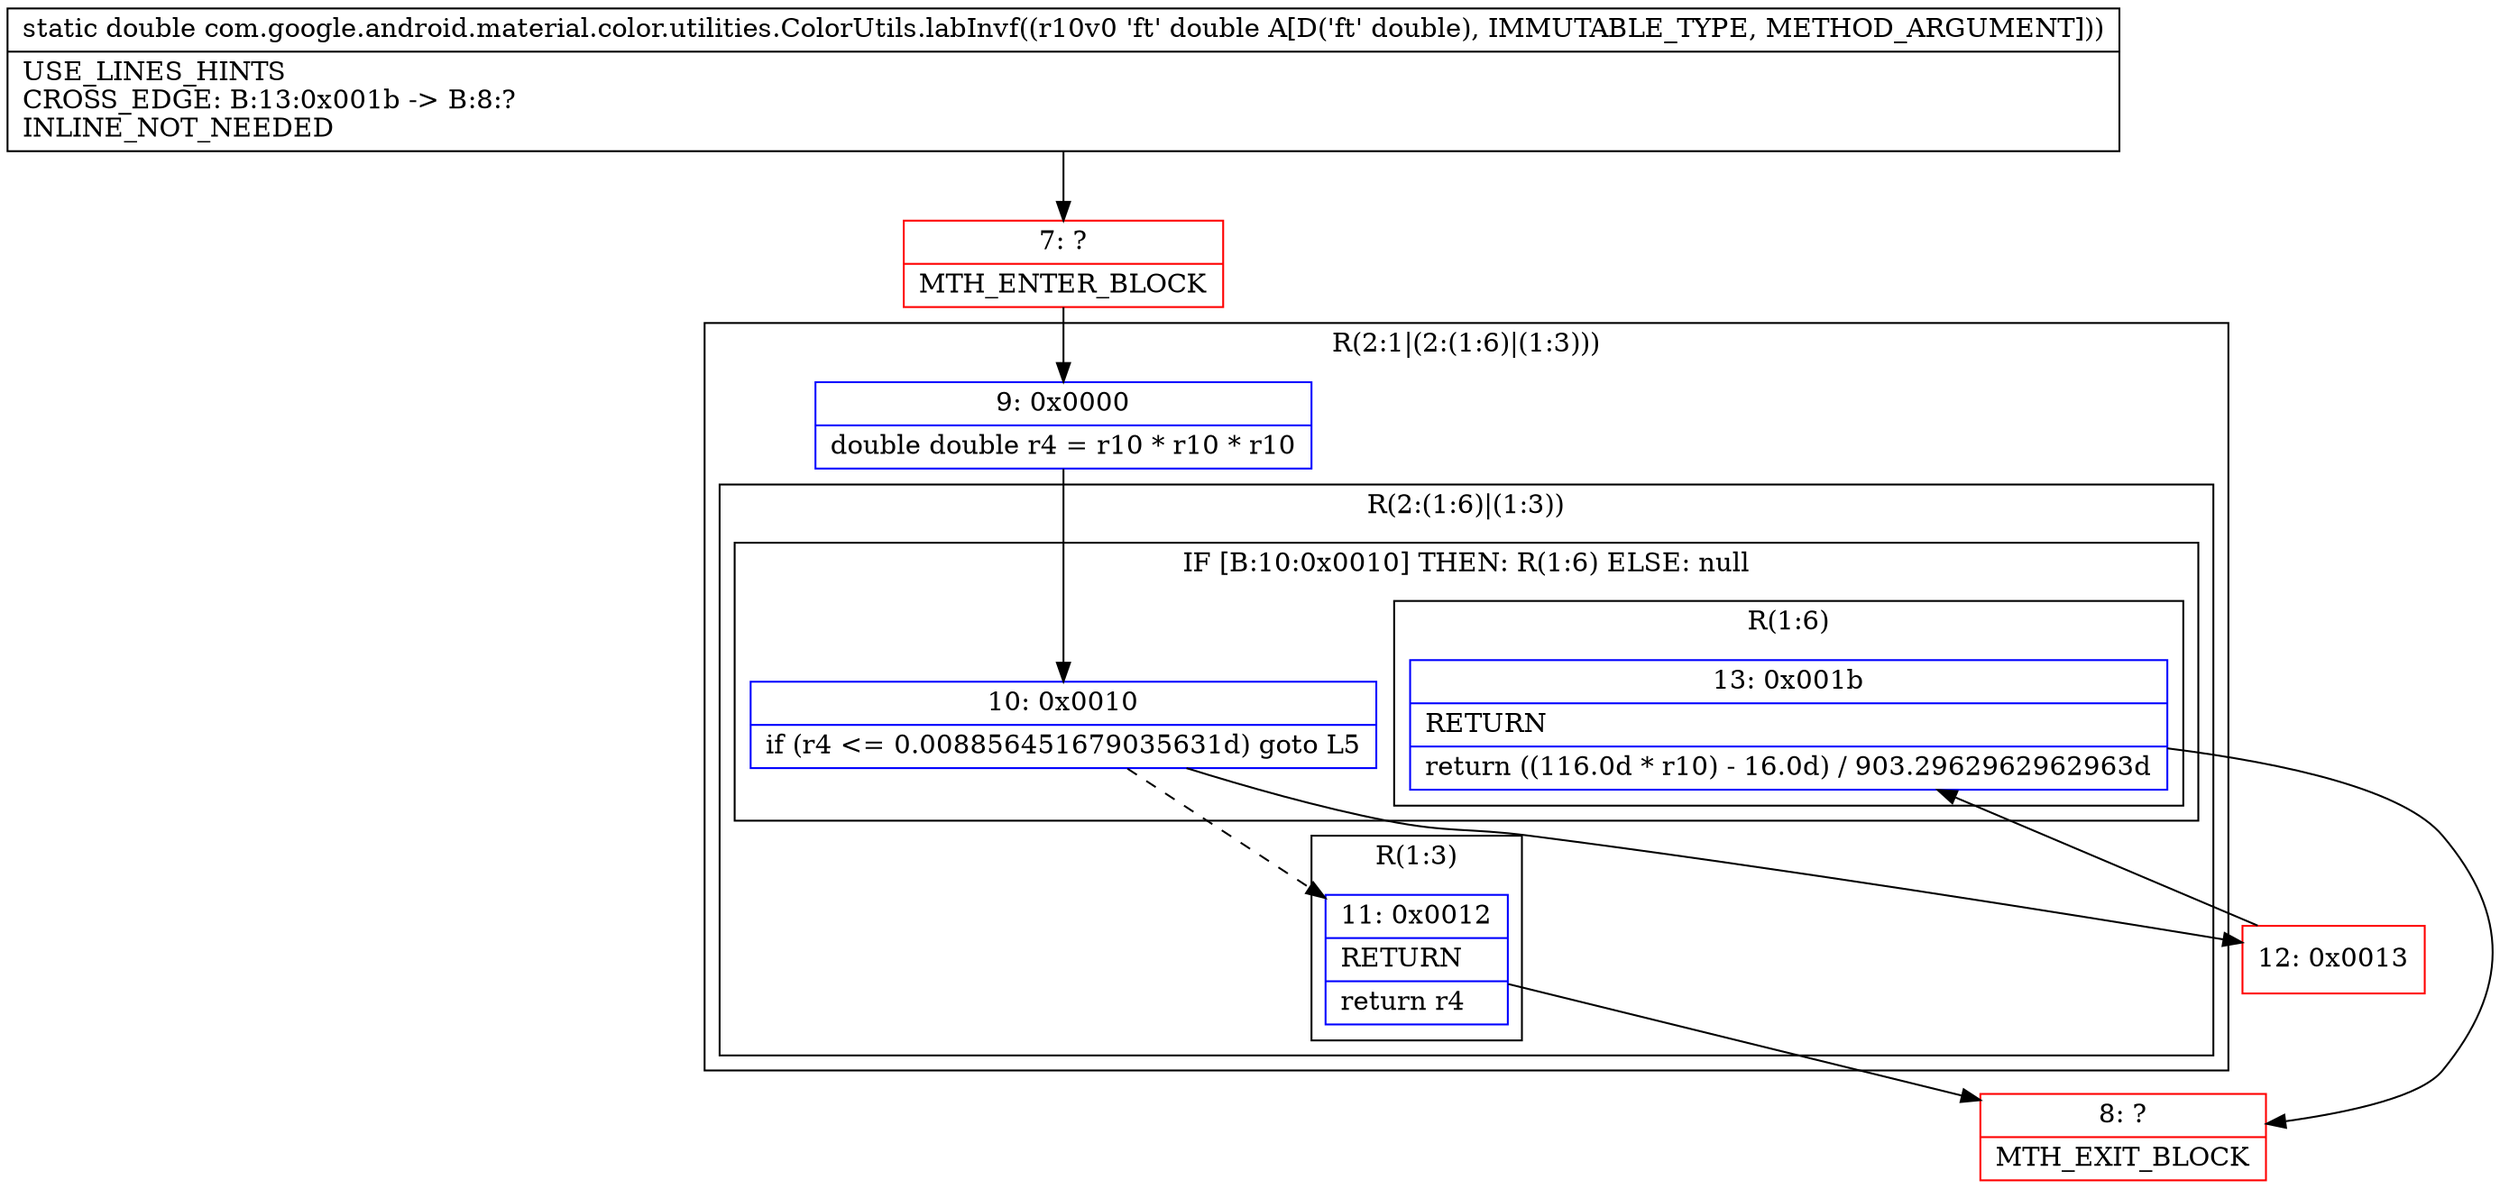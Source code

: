 digraph "CFG forcom.google.android.material.color.utilities.ColorUtils.labInvf(D)D" {
subgraph cluster_Region_1770038488 {
label = "R(2:1|(2:(1:6)|(1:3)))";
node [shape=record,color=blue];
Node_9 [shape=record,label="{9\:\ 0x0000|double double r4 = r10 * r10 * r10\l}"];
subgraph cluster_Region_1573556219 {
label = "R(2:(1:6)|(1:3))";
node [shape=record,color=blue];
subgraph cluster_IfRegion_1347083970 {
label = "IF [B:10:0x0010] THEN: R(1:6) ELSE: null";
node [shape=record,color=blue];
Node_10 [shape=record,label="{10\:\ 0x0010|if (r4 \<= 0.008856451679035631d) goto L5\l}"];
subgraph cluster_Region_1363798769 {
label = "R(1:6)";
node [shape=record,color=blue];
Node_13 [shape=record,label="{13\:\ 0x001b|RETURN\l|return ((116.0d * r10) \- 16.0d) \/ 903.2962962962963d\l}"];
}
}
subgraph cluster_Region_745642310 {
label = "R(1:3)";
node [shape=record,color=blue];
Node_11 [shape=record,label="{11\:\ 0x0012|RETURN\l|return r4\l}"];
}
}
}
Node_7 [shape=record,color=red,label="{7\:\ ?|MTH_ENTER_BLOCK\l}"];
Node_8 [shape=record,color=red,label="{8\:\ ?|MTH_EXIT_BLOCK\l}"];
Node_12 [shape=record,color=red,label="{12\:\ 0x0013}"];
MethodNode[shape=record,label="{static double com.google.android.material.color.utilities.ColorUtils.labInvf((r10v0 'ft' double A[D('ft' double), IMMUTABLE_TYPE, METHOD_ARGUMENT]))  | USE_LINES_HINTS\lCROSS_EDGE: B:13:0x001b \-\> B:8:?\lINLINE_NOT_NEEDED\l}"];
MethodNode -> Node_7;Node_9 -> Node_10;
Node_10 -> Node_11[style=dashed];
Node_10 -> Node_12;
Node_13 -> Node_8;
Node_11 -> Node_8;
Node_7 -> Node_9;
Node_12 -> Node_13;
}

